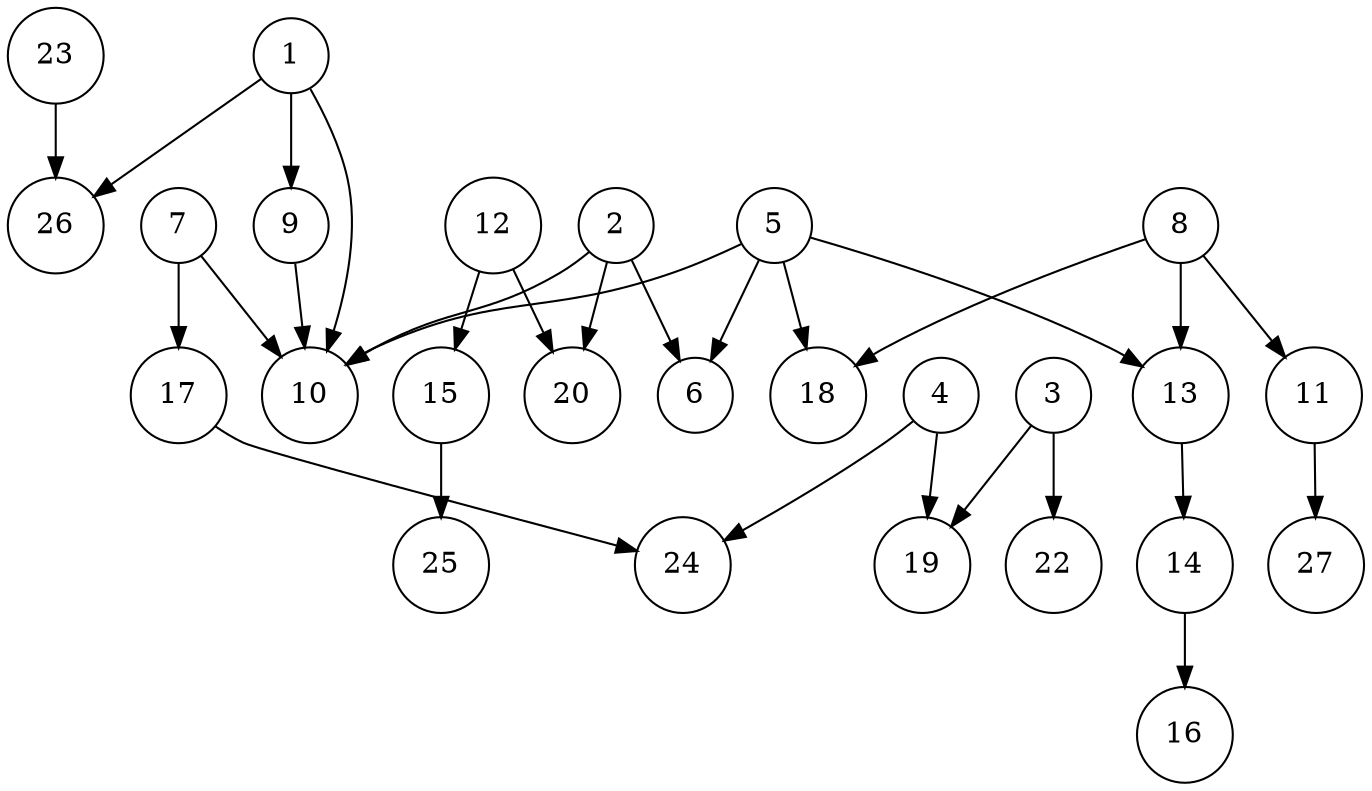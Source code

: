 digraph {node [shape=circle]
1 -> 9
1 -> 10
1 -> 26
2 -> 6
2 -> 10
2 -> 20
3 -> 19
3 -> 22
4 -> 19
4 -> 24
5 -> 6
5 -> 10
5 -> 13
5 -> 18
7 -> 10
7 -> 17
8 -> 11
8 -> 13
8 -> 18
9 -> 10
11 -> 27
12 -> 15
12 -> 20
13 -> 14
14 -> 16
15 -> 25
17 -> 24
23 -> 26
}
